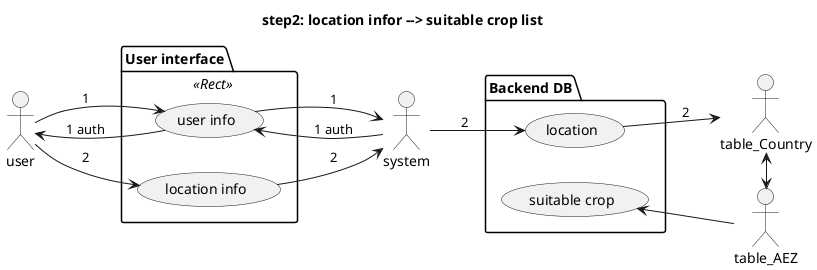 @startuml
left to right direction

title step2: location infor --> suitable crop list

actor :user: as user
actor :system: as admin
actor :table_AEZ: as table1
actor :table_Country: as table2

  package "User interface" <<Rect>> {
      user --> (user info):"1"
      (user info) --> admin:"1"
      user <-- (user info):"1 auth"
      (user info) <-- admin:"1 auth"
      user --> (location info):"2"
      (location info) --> admin:"2"
  }

  package "Backend DB" {
    admin --> (location):"2"
    (location) --> table2:"2"
    table2 <-> table1
    (suitable crop) <-- table1
  }


@enduml
